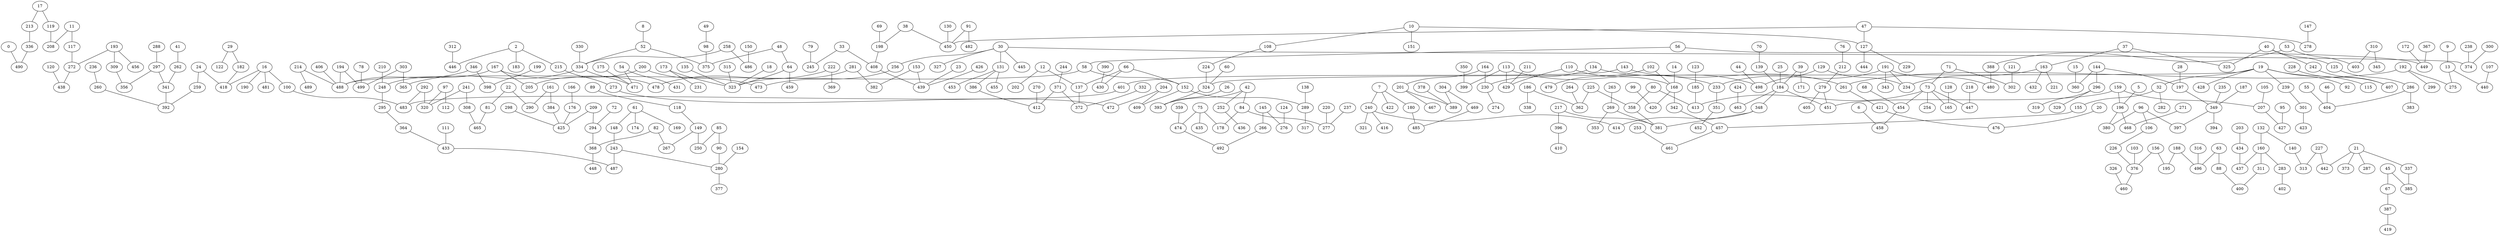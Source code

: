 graph {
  0;
  2;
  5;
  6;
  7;
  8;
  9;
  10;
  11;
  12;
  13;
  14;
  15;
  16;
  17;
  18;
  19;
  20;
  21;
  22;
  23;
  24;
  25;
  26;
  28;
  29;
  30;
  32;
  33;
  37;
  38;
  39;
  40;
  41;
  42;
  44;
  45;
  46;
  47;
  48;
  49;
  52;
  53;
  54;
  55;
  56;
  58;
  60;
  61;
  63;
  64;
  66;
  67;
  68;
  69;
  70;
  71;
  72;
  73;
  75;
  76;
  78;
  79;
  80;
  81;
  82;
  84;
  85;
  88;
  89;
  90;
  91;
  92;
  95;
  96;
  97;
  98;
  99;
  100;
  102;
  103;
  105;
  106;
  107;
  108;
  110;
  111;
  112;
  113;
  115;
  117;
  118;
  119;
  120;
  121;
  122;
  123;
  124;
  125;
  127;
  128;
  129;
  130;
  131;
  132;
  134;
  135;
  137;
  138;
  139;
  140;
  143;
  144;
  145;
  147;
  148;
  149;
  150;
  151;
  152;
  153;
  154;
  155;
  156;
  159;
  160;
  161;
  163;
  164;
  165;
  166;
  167;
  168;
  169;
  171;
  172;
  173;
  174;
  175;
  176;
  178;
  180;
  182;
  183;
  184;
  185;
  186;
  187;
  188;
  190;
  191;
  192;
  193;
  194;
  195;
  196;
  197;
  198;
  199;
  200;
  201;
  202;
  203;
  204;
  205;
  207;
  208;
  209;
  210;
  211;
  212;
  213;
  214;
  215;
  217;
  218;
  220;
  221;
  222;
  224;
  225;
  226;
  227;
  228;
  229;
  230;
  231;
  233;
  234;
  235;
  236;
  237;
  238;
  239;
  240;
  241;
  242;
  243;
  244;
  245;
  248;
  250;
  252;
  253;
  254;
  256;
  258;
  259;
  260;
  261;
  262;
  263;
  264;
  266;
  267;
  269;
  270;
  271;
  272;
  273;
  274;
  275;
  276;
  277;
  278;
  279;
  280;
  281;
  282;
  283;
  286;
  287;
  288;
  289;
  290;
  292;
  294;
  295;
  296;
  297;
  298;
  299;
  300;
  301;
  302;
  303;
  304;
  308;
  309;
  310;
  311;
  312;
  313;
  315;
  316;
  317;
  319;
  320;
  321;
  323;
  324;
  325;
  326;
  327;
  329;
  330;
  332;
  334;
  336;
  337;
  338;
  341;
  342;
  343;
  345;
  346;
  348;
  349;
  350;
  351;
  353;
  356;
  358;
  359;
  360;
  362;
  364;
  365;
  367;
  368;
  369;
  371;
  372;
  373;
  374;
  375;
  376;
  377;
  378;
  380;
  381;
  382;
  383;
  384;
  385;
  386;
  387;
  388;
  389;
  390;
  392;
  393;
  394;
  396;
  397;
  398;
  399;
  400;
  401;
  402;
  403;
  404;
  405;
  406;
  407;
  408;
  409;
  410;
  412;
  413;
  414;
  416;
  418;
  419;
  420;
  421;
  422;
  423;
  424;
  425;
  426;
  427;
  428;
  429;
  430;
  431;
  432;
  433;
  434;
  435;
  436;
  437;
  438;
  439;
  440;
  442;
  444;
  445;
  446;
  447;
  448;
  449;
  450;
  451;
  452;
  453;
  454;
  455;
  456;
  457;
  458;
  459;
  460;
  461;
  463;
  465;
  467;
  468;
  469;
  471;
  472;
  473;
  474;
  476;
  478;
  479;
  480;
  481;
  482;
  483;
  485;
  486;
  487;
  488;
  489;
  490;
  492;
  496;
  498;
  499;
  0 -- 490;
  2 -- 215;
  2 -- 183;
  2 -- 446;
  5 -- 196;
  6 -- 458;
  7 -- 240;
  7 -- 180;
  7 -- 422;
  8 -- 52;
  9 -- 13;
  10 -- 151;
  10 -- 108;
  10 -- 127;
  11 -- 208;
  11 -- 117;
  12 -- 137;
  12 -- 202;
  13 -- 275;
  13 -- 440;
  14 -- 168;
  15 -- 360;
  16 -- 481;
  16 -- 418;
  16 -- 100;
  16 -- 190;
  17 -- 213;
  17 -- 119;
  18 -- 323;
  19 -- 32;
  19 -- 115;
  19 -- 324;
  19 -- 92;
  19 -- 428;
  19 -- 239;
  20 -- 476;
  21 -- 337;
  21 -- 373;
  21 -- 442;
  21 -- 287;
  22 -- 81;
  22 -- 290;
  23 -- 439;
  24 -- 418;
  24 -- 259;
  25 -- 184;
  26 -- 393;
  28 -- 197;
  29 -- 182;
  29 -- 122;
  30 -- 256;
  30 -- 131;
  30 -- 374;
  30 -- 327;
  30 -- 445;
  32 -- 282;
  32 -- 155;
  33 -- 245;
  33 -- 408;
  37 -- 163;
  37 -- 325;
  38 -- 450;
  38 -- 198;
  39 -- 184;
  39 -- 171;
  40 -- 242;
  40 -- 325;
  40 -- 125;
  41 -- 262;
  42 -- 84;
  42 -- 393;
  42 -- 252;
  44 -- 498;
  45 -- 385;
  45 -- 67;
  46 -- 404;
  47 -- 450;
  47 -- 278;
  47 -- 127;
  48 -- 64;
  48 -- 375;
  49 -- 98;
  52 -- 375;
  52 -- 334;
  53 -- 403;
  53 -- 388;
  54 -- 471;
  54 -- 431;
  55 -- 404;
  56 -- 449;
  56 -- 58;
  58 -- 152;
  58 -- 488;
  60 -- 324;
  61 -- 148;
  61 -- 169;
  61 -- 174;
  63 -- 496;
  63 -- 88;
  64 -- 323;
  64 -- 459;
  66 -- 152;
  66 -- 137;
  66 -- 430;
  67 -- 387;
  68 -- 454;
  69 -- 198;
  70 -- 139;
  71 -- 73;
  71 -- 302;
  72 -- 294;
  73 -- 165;
  73 -- 454;
  73 -- 413;
  73 -- 254;
  73 -- 447;
  75 -- 178;
  75 -- 435;
  75 -- 474;
  76 -- 212;
  78 -- 499;
  79 -- 245;
  80 -- 358;
  80 -- 413;
  81 -- 465;
  82 -- 368;
  82 -- 267;
  84 -- 178;
  84 -- 277;
  85 -- 250;
  85 -- 90;
  88 -- 400;
  89 -- 118;
  90 -- 280;
  91 -- 450;
  91 -- 482;
  95 -- 427;
  96 -- 106;
  96 -- 380;
  96 -- 397;
  97 -- 320;
  97 -- 112;
  98 -- 375;
  99 -- 420;
  100 -- 483;
  102 -- 168;
  102 -- 479;
  103 -- 376;
  105 -- 207;
  106 -- 226;
  107 -- 440;
  108 -- 224;
  110 -- 168;
  110 -- 429;
  111 -- 433;
  113 -- 233;
  113 -- 429;
  113 -- 399;
  117 -- 272;
  118 -- 149;
  119 -- 208;
  120 -- 438;
  121 -- 302;
  123 -- 185;
  124 -- 276;
  125 -- 286;
  127 -- 229;
  127 -- 444;
  128 -- 165;
  129 -- 498;
  129 -- 234;
  130 -- 450;
  131 -- 386;
  131 -- 453;
  131 -- 455;
  132 -- 160;
  132 -- 140;
  134 -- 498;
  134 -- 230;
  135 -- 323;
  137 -- 372;
  138 -- 289;
  139 -- 184;
  140 -- 313;
  143 -- 401;
  143 -- 261;
  144 -- 197;
  144 -- 360;
  144 -- 296;
  145 -- 276;
  145 -- 266;
  147 -- 278;
  148 -- 243;
  149 -- 250;
  149 -- 267;
  150 -- 486;
  152 -- 289;
  152 -- 409;
  153 -- 439;
  153 -- 382;
  154 -- 280;
  155 -- 457;
  156 -- 195;
  156 -- 376;
  159 -- 451;
  159 -- 196;
  159 -- 207;
  160 -- 437;
  160 -- 311;
  160 -- 283;
  161 -- 384;
  161 -- 290;
  163 -- 432;
  163 -- 234;
  163 -- 221;
  164 -- 230;
  164 -- 201;
  166 -- 176;
  167 -- 248;
  167 -- 205;
  167 -- 478;
  168 -- 420;
  168 -- 342;
  172 -- 449;
  173 -- 323;
  173 -- 231;
  175 -- 471;
  176 -- 425;
  180 -- 485;
  182 -- 418;
  184 -- 451;
  184 -- 348;
  184 -- 463;
  185 -- 413;
  186 -- 338;
  186 -- 362;
  187 -- 349;
  188 -- 496;
  188 -- 195;
  191 -- 480;
  191 -- 343;
  191 -- 233;
  191 -- 234;
  192 -- 275;
  192 -- 261;
  192 -- 299;
  193 -- 272;
  193 -- 309;
  193 -- 456;
  194 -- 499;
  194 -- 488;
  196 -- 468;
  196 -- 380;
  197 -- 349;
  198 -- 408;
  199 -- 398;
  200 -- 473;
  200 -- 205;
  201 -- 467;
  201 -- 389;
  203 -- 434;
  204 -- 472;
  204 -- 409;
  207 -- 427;
  209 -- 294;
  209 -- 425;
  210 -- 248;
  211 -- 429;
  212 -- 279;
  213 -- 336;
  214 -- 488;
  214 -- 489;
  215 -- 273;
  217 -- 396;
  217 -- 381;
  218 -- 447;
  220 -- 277;
  222 -- 369;
  222 -- 478;
  224 -- 324;
  225 -- 358;
  225 -- 362;
  226 -- 376;
  227 -- 313;
  227 -- 442;
  228 -- 407;
  230 -- 274;
  233 -- 351;
  235 -- 349;
  236 -- 260;
  237 -- 277;
  238 -- 374;
  239 -- 301;
  240 -- 416;
  240 -- 321;
  240 -- 414;
  241 -- 320;
  241 -- 308;
  242 -- 407;
  243 -- 487;
  243 -- 280;
  244 -- 371;
  248 -- 295;
  252 -- 436;
  253 -- 461;
  256 -- 473;
  258 -- 486;
  258 -- 334;
  259 -- 392;
  260 -- 392;
  261 -- 421;
  262 -- 341;
  263 -- 269;
  264 -- 362;
  266 -- 492;
  269 -- 353;
  269 -- 381;
  270 -- 412;
  271 -- 468;
  272 -- 438;
  273 -- 472;
  279 -- 451;
  279 -- 405;
  280 -- 377;
  281 -- 323;
  281 -- 382;
  283 -- 402;
  286 -- 404;
  286 -- 383;
  288 -- 297;
  289 -- 317;
  292 -- 320;
  292 -- 483;
  294 -- 368;
  295 -- 364;
  296 -- 329;
  296 -- 319;
  297 -- 356;
  297 -- 341;
  298 -- 425;
  300 -- 374;
  301 -- 423;
  303 -- 499;
  303 -- 365;
  304 -- 389;
  304 -- 469;
  308 -- 465;
  309 -- 356;
  310 -- 403;
  310 -- 345;
  311 -- 400;
  312 -- 446;
  315 -- 323;
  316 -- 496;
  324 -- 393;
  326 -- 460;
  330 -- 334;
  332 -- 372;
  334 -- 471;
  334 -- 365;
  336 -- 490;
  337 -- 385;
  341 -- 392;
  342 -- 457;
  346 -- 488;
  346 -- 398;
  348 -- 381;
  348 -- 414;
  349 -- 394;
  349 -- 397;
  350 -- 399;
  351 -- 452;
  358 -- 381;
  359 -- 474;
  364 -- 433;
  367 -- 449;
  368 -- 448;
  371 -- 372;
  371 -- 412;
  376 -- 460;
  378 -- 389;
  384 -- 425;
  386 -- 412;
  387 -- 419;
  388 -- 480;
  390 -- 430;
  396 -- 410;
  401 -- 483;
  406 -- 488;
  408 -- 439;
  421 -- 476;
  424 -- 463;
  426 -- 439;
  433 -- 487;
  434 -- 437;
  454 -- 458;
  457 -- 461;
  469 -- 485;
  474 -- 492;
}